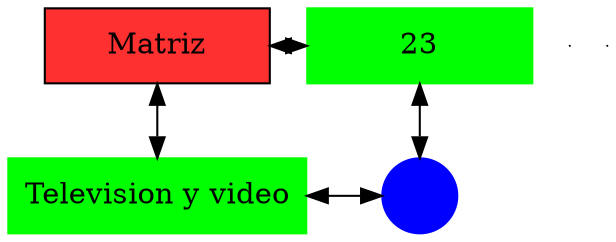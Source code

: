 digraph G{
node[shape="box"];
nodeMt[ label = "Matriz", width = 1.5, style = filled, fillcolor = firebrick1, group = 1 ];
e0[ shape = point, width = 0 ];
e1[ shape = point, width = 0 ];
node0xc0000acb90[label="23",color=green,style =filled,width = 1.5 group=23];
nodeMt->node0xc0000acb90[dir="both"];
{rank=same;nodeMt;node0xc0000acb90;}
node0xc0000acb40[label="Television y video",color=green,style =filled width = 1.5 group=1];
node0xc0000bea00[label="",color=blue,style =filled, width = 0.5 group=23 shape=circle];
node0xc0000acb40->node0xc0000bea00[dir="both"];
{rank=same;node0xc0000acb40;node0xc0000bea00;}
node0xc0000acb90->node0xc0000bea00[dir="both"];
nodeMt->node0xc0000acb40[dir="both"];
}
